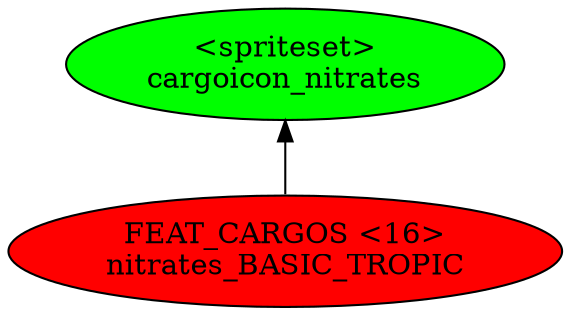 digraph {
rankdir="BT"
cargoicon_nitrates [fillcolor=green style="filled" label="<spriteset>\ncargoicon_nitrates"]
nitrates_BASIC_TROPIC [fillcolor=red style="filled" label="FEAT_CARGOS <16>\nnitrates_BASIC_TROPIC"]
nitrates_BASIC_TROPIC->cargoicon_nitrates
}
